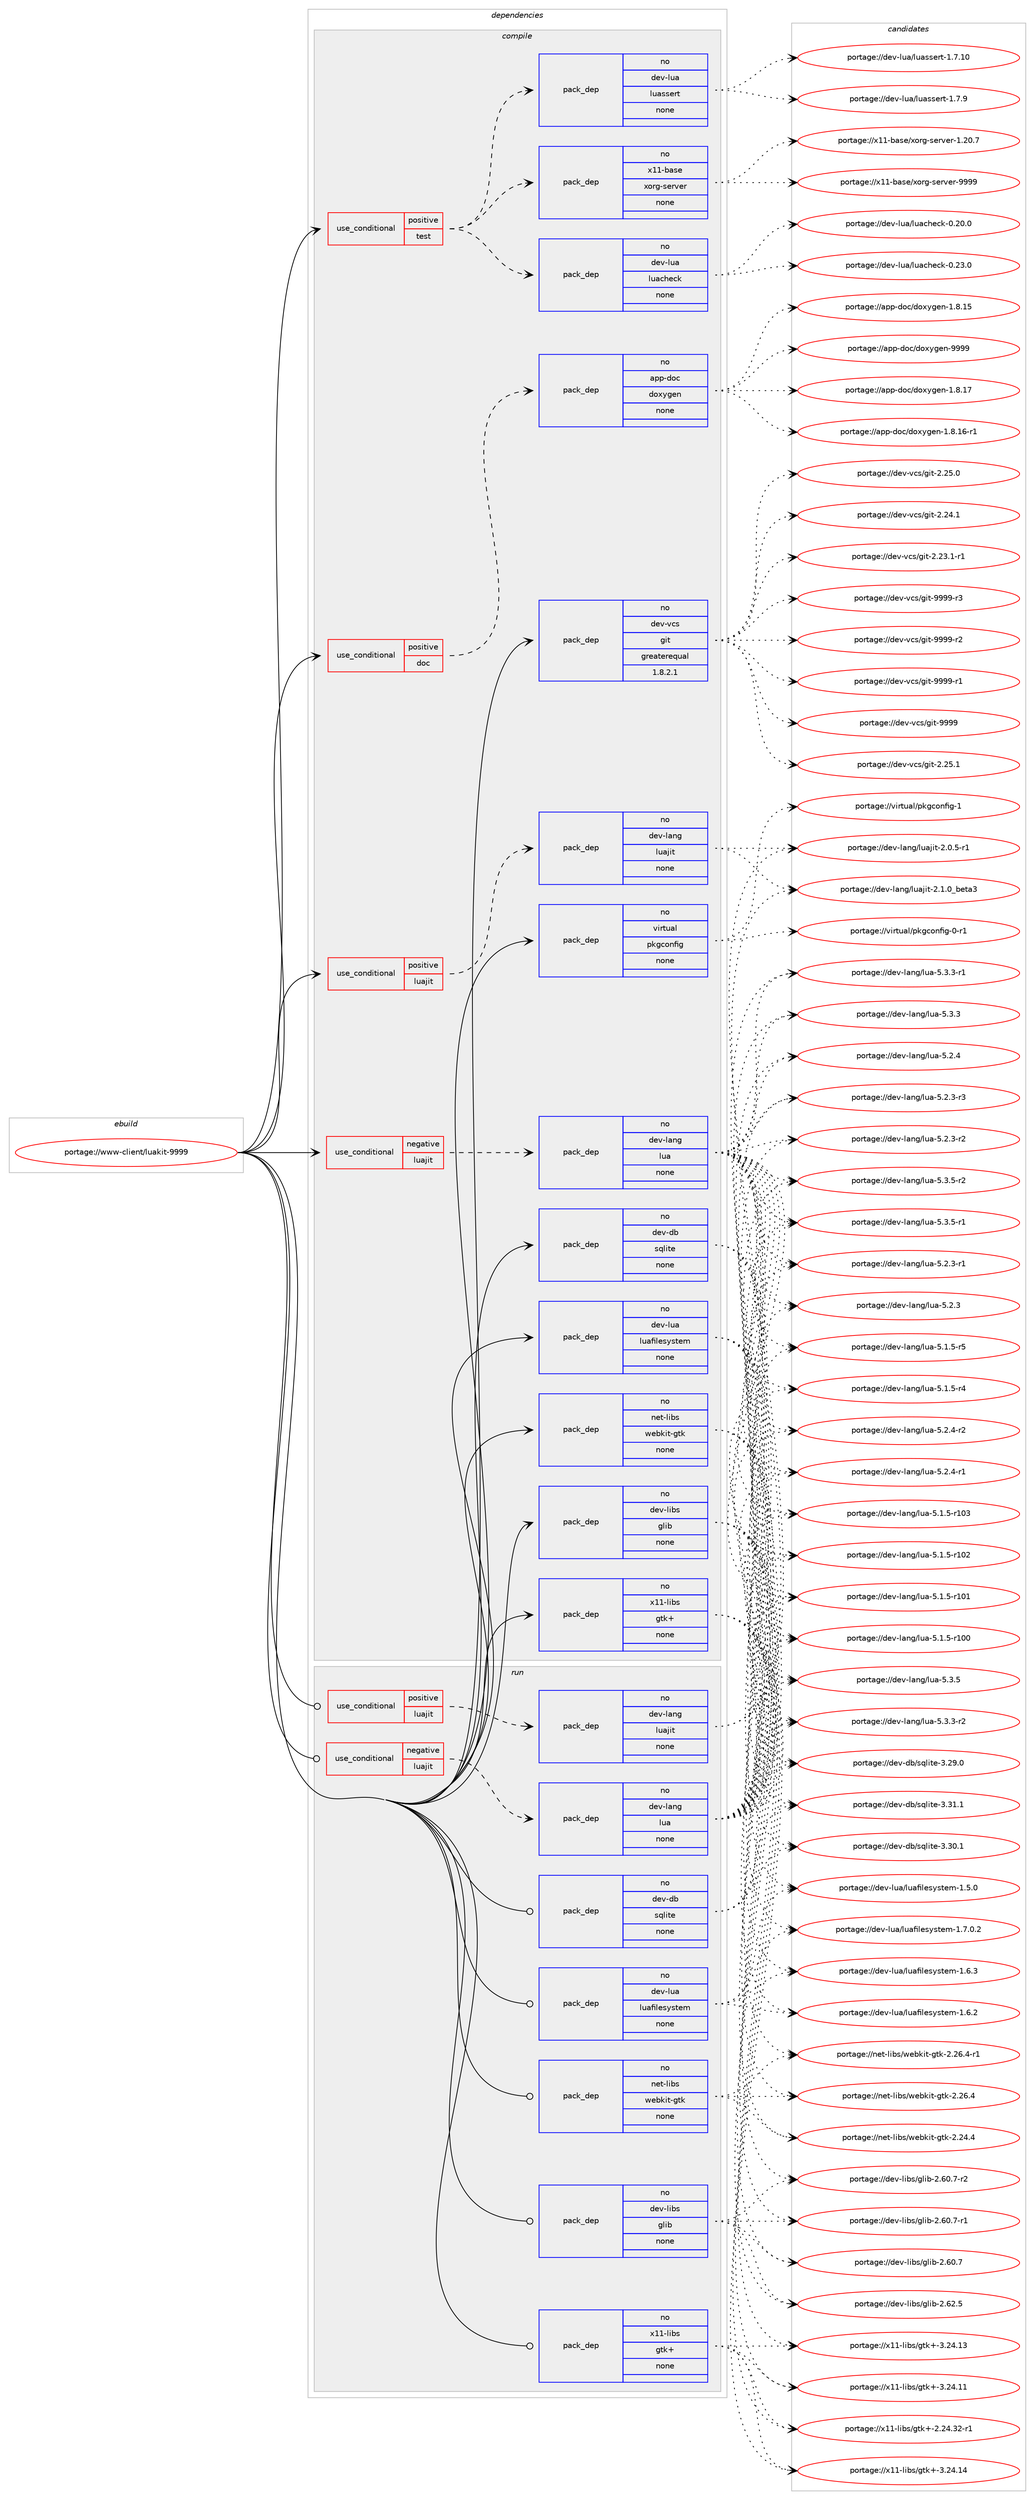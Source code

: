 digraph prolog {

# *************
# Graph options
# *************

newrank=true;
concentrate=true;
compound=true;
graph [rankdir=LR,fontname=Helvetica,fontsize=10,ranksep=1.5];#, ranksep=2.5, nodesep=0.2];
edge  [arrowhead=vee];
node  [fontname=Helvetica,fontsize=10];

# **********
# The ebuild
# **********

subgraph cluster_leftcol {
color=gray;
rank=same;
label=<<i>ebuild</i>>;
id [label="portage://www-client/luakit-9999", color=red, width=4, href="../www-client/luakit-9999.svg"];
}

# ****************
# The dependencies
# ****************

subgraph cluster_midcol {
color=gray;
label=<<i>dependencies</i>>;
subgraph cluster_compile {
fillcolor="#eeeeee";
style=filled;
label=<<i>compile</i>>;
subgraph cond908 {
dependency6608 [label=<<TABLE BORDER="0" CELLBORDER="1" CELLSPACING="0" CELLPADDING="4"><TR><TD ROWSPAN="3" CELLPADDING="10">use_conditional</TD></TR><TR><TD>negative</TD></TR><TR><TD>luajit</TD></TR></TABLE>>, shape=none, color=red];
subgraph pack5664 {
dependency6609 [label=<<TABLE BORDER="0" CELLBORDER="1" CELLSPACING="0" CELLPADDING="4" WIDTH="220"><TR><TD ROWSPAN="6" CELLPADDING="30">pack_dep</TD></TR><TR><TD WIDTH="110">no</TD></TR><TR><TD>dev-lang</TD></TR><TR><TD>lua</TD></TR><TR><TD>none</TD></TR><TR><TD></TD></TR></TABLE>>, shape=none, color=blue];
}
dependency6608:e -> dependency6609:w [weight=20,style="dashed",arrowhead="vee"];
}
id:e -> dependency6608:w [weight=20,style="solid",arrowhead="vee"];
subgraph cond909 {
dependency6610 [label=<<TABLE BORDER="0" CELLBORDER="1" CELLSPACING="0" CELLPADDING="4"><TR><TD ROWSPAN="3" CELLPADDING="10">use_conditional</TD></TR><TR><TD>positive</TD></TR><TR><TD>doc</TD></TR></TABLE>>, shape=none, color=red];
subgraph pack5665 {
dependency6611 [label=<<TABLE BORDER="0" CELLBORDER="1" CELLSPACING="0" CELLPADDING="4" WIDTH="220"><TR><TD ROWSPAN="6" CELLPADDING="30">pack_dep</TD></TR><TR><TD WIDTH="110">no</TD></TR><TR><TD>app-doc</TD></TR><TR><TD>doxygen</TD></TR><TR><TD>none</TD></TR><TR><TD></TD></TR></TABLE>>, shape=none, color=blue];
}
dependency6610:e -> dependency6611:w [weight=20,style="dashed",arrowhead="vee"];
}
id:e -> dependency6610:w [weight=20,style="solid",arrowhead="vee"];
subgraph cond910 {
dependency6612 [label=<<TABLE BORDER="0" CELLBORDER="1" CELLSPACING="0" CELLPADDING="4"><TR><TD ROWSPAN="3" CELLPADDING="10">use_conditional</TD></TR><TR><TD>positive</TD></TR><TR><TD>luajit</TD></TR></TABLE>>, shape=none, color=red];
subgraph pack5666 {
dependency6613 [label=<<TABLE BORDER="0" CELLBORDER="1" CELLSPACING="0" CELLPADDING="4" WIDTH="220"><TR><TD ROWSPAN="6" CELLPADDING="30">pack_dep</TD></TR><TR><TD WIDTH="110">no</TD></TR><TR><TD>dev-lang</TD></TR><TR><TD>luajit</TD></TR><TR><TD>none</TD></TR><TR><TD></TD></TR></TABLE>>, shape=none, color=blue];
}
dependency6612:e -> dependency6613:w [weight=20,style="dashed",arrowhead="vee"];
}
id:e -> dependency6612:w [weight=20,style="solid",arrowhead="vee"];
subgraph cond911 {
dependency6614 [label=<<TABLE BORDER="0" CELLBORDER="1" CELLSPACING="0" CELLPADDING="4"><TR><TD ROWSPAN="3" CELLPADDING="10">use_conditional</TD></TR><TR><TD>positive</TD></TR><TR><TD>test</TD></TR></TABLE>>, shape=none, color=red];
subgraph pack5667 {
dependency6615 [label=<<TABLE BORDER="0" CELLBORDER="1" CELLSPACING="0" CELLPADDING="4" WIDTH="220"><TR><TD ROWSPAN="6" CELLPADDING="30">pack_dep</TD></TR><TR><TD WIDTH="110">no</TD></TR><TR><TD>dev-lua</TD></TR><TR><TD>luassert</TD></TR><TR><TD>none</TD></TR><TR><TD></TD></TR></TABLE>>, shape=none, color=blue];
}
dependency6614:e -> dependency6615:w [weight=20,style="dashed",arrowhead="vee"];
subgraph pack5668 {
dependency6616 [label=<<TABLE BORDER="0" CELLBORDER="1" CELLSPACING="0" CELLPADDING="4" WIDTH="220"><TR><TD ROWSPAN="6" CELLPADDING="30">pack_dep</TD></TR><TR><TD WIDTH="110">no</TD></TR><TR><TD>dev-lua</TD></TR><TR><TD>luacheck</TD></TR><TR><TD>none</TD></TR><TR><TD></TD></TR></TABLE>>, shape=none, color=blue];
}
dependency6614:e -> dependency6616:w [weight=20,style="dashed",arrowhead="vee"];
subgraph pack5669 {
dependency6617 [label=<<TABLE BORDER="0" CELLBORDER="1" CELLSPACING="0" CELLPADDING="4" WIDTH="220"><TR><TD ROWSPAN="6" CELLPADDING="30">pack_dep</TD></TR><TR><TD WIDTH="110">no</TD></TR><TR><TD>x11-base</TD></TR><TR><TD>xorg-server</TD></TR><TR><TD>none</TD></TR><TR><TD></TD></TR></TABLE>>, shape=none, color=blue];
}
dependency6614:e -> dependency6617:w [weight=20,style="dashed",arrowhead="vee"];
}
id:e -> dependency6614:w [weight=20,style="solid",arrowhead="vee"];
subgraph pack5670 {
dependency6618 [label=<<TABLE BORDER="0" CELLBORDER="1" CELLSPACING="0" CELLPADDING="4" WIDTH="220"><TR><TD ROWSPAN="6" CELLPADDING="30">pack_dep</TD></TR><TR><TD WIDTH="110">no</TD></TR><TR><TD>dev-db</TD></TR><TR><TD>sqlite</TD></TR><TR><TD>none</TD></TR><TR><TD></TD></TR></TABLE>>, shape=none, color=blue];
}
id:e -> dependency6618:w [weight=20,style="solid",arrowhead="vee"];
subgraph pack5671 {
dependency6619 [label=<<TABLE BORDER="0" CELLBORDER="1" CELLSPACING="0" CELLPADDING="4" WIDTH="220"><TR><TD ROWSPAN="6" CELLPADDING="30">pack_dep</TD></TR><TR><TD WIDTH="110">no</TD></TR><TR><TD>dev-libs</TD></TR><TR><TD>glib</TD></TR><TR><TD>none</TD></TR><TR><TD></TD></TR></TABLE>>, shape=none, color=blue];
}
id:e -> dependency6619:w [weight=20,style="solid",arrowhead="vee"];
subgraph pack5672 {
dependency6620 [label=<<TABLE BORDER="0" CELLBORDER="1" CELLSPACING="0" CELLPADDING="4" WIDTH="220"><TR><TD ROWSPAN="6" CELLPADDING="30">pack_dep</TD></TR><TR><TD WIDTH="110">no</TD></TR><TR><TD>dev-lua</TD></TR><TR><TD>luafilesystem</TD></TR><TR><TD>none</TD></TR><TR><TD></TD></TR></TABLE>>, shape=none, color=blue];
}
id:e -> dependency6620:w [weight=20,style="solid",arrowhead="vee"];
subgraph pack5673 {
dependency6621 [label=<<TABLE BORDER="0" CELLBORDER="1" CELLSPACING="0" CELLPADDING="4" WIDTH="220"><TR><TD ROWSPAN="6" CELLPADDING="30">pack_dep</TD></TR><TR><TD WIDTH="110">no</TD></TR><TR><TD>dev-vcs</TD></TR><TR><TD>git</TD></TR><TR><TD>greaterequal</TD></TR><TR><TD>1.8.2.1</TD></TR></TABLE>>, shape=none, color=blue];
}
id:e -> dependency6621:w [weight=20,style="solid",arrowhead="vee"];
subgraph pack5674 {
dependency6622 [label=<<TABLE BORDER="0" CELLBORDER="1" CELLSPACING="0" CELLPADDING="4" WIDTH="220"><TR><TD ROWSPAN="6" CELLPADDING="30">pack_dep</TD></TR><TR><TD WIDTH="110">no</TD></TR><TR><TD>net-libs</TD></TR><TR><TD>webkit-gtk</TD></TR><TR><TD>none</TD></TR><TR><TD></TD></TR></TABLE>>, shape=none, color=blue];
}
id:e -> dependency6622:w [weight=20,style="solid",arrowhead="vee"];
subgraph pack5675 {
dependency6623 [label=<<TABLE BORDER="0" CELLBORDER="1" CELLSPACING="0" CELLPADDING="4" WIDTH="220"><TR><TD ROWSPAN="6" CELLPADDING="30">pack_dep</TD></TR><TR><TD WIDTH="110">no</TD></TR><TR><TD>virtual</TD></TR><TR><TD>pkgconfig</TD></TR><TR><TD>none</TD></TR><TR><TD></TD></TR></TABLE>>, shape=none, color=blue];
}
id:e -> dependency6623:w [weight=20,style="solid",arrowhead="vee"];
subgraph pack5676 {
dependency6624 [label=<<TABLE BORDER="0" CELLBORDER="1" CELLSPACING="0" CELLPADDING="4" WIDTH="220"><TR><TD ROWSPAN="6" CELLPADDING="30">pack_dep</TD></TR><TR><TD WIDTH="110">no</TD></TR><TR><TD>x11-libs</TD></TR><TR><TD>gtk+</TD></TR><TR><TD>none</TD></TR><TR><TD></TD></TR></TABLE>>, shape=none, color=blue];
}
id:e -> dependency6624:w [weight=20,style="solid",arrowhead="vee"];
}
subgraph cluster_compileandrun {
fillcolor="#eeeeee";
style=filled;
label=<<i>compile and run</i>>;
}
subgraph cluster_run {
fillcolor="#eeeeee";
style=filled;
label=<<i>run</i>>;
subgraph cond912 {
dependency6625 [label=<<TABLE BORDER="0" CELLBORDER="1" CELLSPACING="0" CELLPADDING="4"><TR><TD ROWSPAN="3" CELLPADDING="10">use_conditional</TD></TR><TR><TD>negative</TD></TR><TR><TD>luajit</TD></TR></TABLE>>, shape=none, color=red];
subgraph pack5677 {
dependency6626 [label=<<TABLE BORDER="0" CELLBORDER="1" CELLSPACING="0" CELLPADDING="4" WIDTH="220"><TR><TD ROWSPAN="6" CELLPADDING="30">pack_dep</TD></TR><TR><TD WIDTH="110">no</TD></TR><TR><TD>dev-lang</TD></TR><TR><TD>lua</TD></TR><TR><TD>none</TD></TR><TR><TD></TD></TR></TABLE>>, shape=none, color=blue];
}
dependency6625:e -> dependency6626:w [weight=20,style="dashed",arrowhead="vee"];
}
id:e -> dependency6625:w [weight=20,style="solid",arrowhead="odot"];
subgraph cond913 {
dependency6627 [label=<<TABLE BORDER="0" CELLBORDER="1" CELLSPACING="0" CELLPADDING="4"><TR><TD ROWSPAN="3" CELLPADDING="10">use_conditional</TD></TR><TR><TD>positive</TD></TR><TR><TD>luajit</TD></TR></TABLE>>, shape=none, color=red];
subgraph pack5678 {
dependency6628 [label=<<TABLE BORDER="0" CELLBORDER="1" CELLSPACING="0" CELLPADDING="4" WIDTH="220"><TR><TD ROWSPAN="6" CELLPADDING="30">pack_dep</TD></TR><TR><TD WIDTH="110">no</TD></TR><TR><TD>dev-lang</TD></TR><TR><TD>luajit</TD></TR><TR><TD>none</TD></TR><TR><TD></TD></TR></TABLE>>, shape=none, color=blue];
}
dependency6627:e -> dependency6628:w [weight=20,style="dashed",arrowhead="vee"];
}
id:e -> dependency6627:w [weight=20,style="solid",arrowhead="odot"];
subgraph pack5679 {
dependency6629 [label=<<TABLE BORDER="0" CELLBORDER="1" CELLSPACING="0" CELLPADDING="4" WIDTH="220"><TR><TD ROWSPAN="6" CELLPADDING="30">pack_dep</TD></TR><TR><TD WIDTH="110">no</TD></TR><TR><TD>dev-db</TD></TR><TR><TD>sqlite</TD></TR><TR><TD>none</TD></TR><TR><TD></TD></TR></TABLE>>, shape=none, color=blue];
}
id:e -> dependency6629:w [weight=20,style="solid",arrowhead="odot"];
subgraph pack5680 {
dependency6630 [label=<<TABLE BORDER="0" CELLBORDER="1" CELLSPACING="0" CELLPADDING="4" WIDTH="220"><TR><TD ROWSPAN="6" CELLPADDING="30">pack_dep</TD></TR><TR><TD WIDTH="110">no</TD></TR><TR><TD>dev-libs</TD></TR><TR><TD>glib</TD></TR><TR><TD>none</TD></TR><TR><TD></TD></TR></TABLE>>, shape=none, color=blue];
}
id:e -> dependency6630:w [weight=20,style="solid",arrowhead="odot"];
subgraph pack5681 {
dependency6631 [label=<<TABLE BORDER="0" CELLBORDER="1" CELLSPACING="0" CELLPADDING="4" WIDTH="220"><TR><TD ROWSPAN="6" CELLPADDING="30">pack_dep</TD></TR><TR><TD WIDTH="110">no</TD></TR><TR><TD>dev-lua</TD></TR><TR><TD>luafilesystem</TD></TR><TR><TD>none</TD></TR><TR><TD></TD></TR></TABLE>>, shape=none, color=blue];
}
id:e -> dependency6631:w [weight=20,style="solid",arrowhead="odot"];
subgraph pack5682 {
dependency6632 [label=<<TABLE BORDER="0" CELLBORDER="1" CELLSPACING="0" CELLPADDING="4" WIDTH="220"><TR><TD ROWSPAN="6" CELLPADDING="30">pack_dep</TD></TR><TR><TD WIDTH="110">no</TD></TR><TR><TD>net-libs</TD></TR><TR><TD>webkit-gtk</TD></TR><TR><TD>none</TD></TR><TR><TD></TD></TR></TABLE>>, shape=none, color=blue];
}
id:e -> dependency6632:w [weight=20,style="solid",arrowhead="odot"];
subgraph pack5683 {
dependency6633 [label=<<TABLE BORDER="0" CELLBORDER="1" CELLSPACING="0" CELLPADDING="4" WIDTH="220"><TR><TD ROWSPAN="6" CELLPADDING="30">pack_dep</TD></TR><TR><TD WIDTH="110">no</TD></TR><TR><TD>x11-libs</TD></TR><TR><TD>gtk+</TD></TR><TR><TD>none</TD></TR><TR><TD></TD></TR></TABLE>>, shape=none, color=blue];
}
id:e -> dependency6633:w [weight=20,style="solid",arrowhead="odot"];
}
}

# **************
# The candidates
# **************

subgraph cluster_choices {
rank=same;
color=gray;
label=<<i>candidates</i>>;

subgraph choice5664 {
color=black;
nodesep=1;
choice100101118451089711010347108117974553465146534511450 [label="portage://dev-lang/lua-5.3.5-r2", color=red, width=4,href="../dev-lang/lua-5.3.5-r2.svg"];
choice100101118451089711010347108117974553465146534511449 [label="portage://dev-lang/lua-5.3.5-r1", color=red, width=4,href="../dev-lang/lua-5.3.5-r1.svg"];
choice10010111845108971101034710811797455346514653 [label="portage://dev-lang/lua-5.3.5", color=red, width=4,href="../dev-lang/lua-5.3.5.svg"];
choice100101118451089711010347108117974553465146514511450 [label="portage://dev-lang/lua-5.3.3-r2", color=red, width=4,href="../dev-lang/lua-5.3.3-r2.svg"];
choice100101118451089711010347108117974553465146514511449 [label="portage://dev-lang/lua-5.3.3-r1", color=red, width=4,href="../dev-lang/lua-5.3.3-r1.svg"];
choice10010111845108971101034710811797455346514651 [label="portage://dev-lang/lua-5.3.3", color=red, width=4,href="../dev-lang/lua-5.3.3.svg"];
choice100101118451089711010347108117974553465046524511450 [label="portage://dev-lang/lua-5.2.4-r2", color=red, width=4,href="../dev-lang/lua-5.2.4-r2.svg"];
choice100101118451089711010347108117974553465046524511449 [label="portage://dev-lang/lua-5.2.4-r1", color=red, width=4,href="../dev-lang/lua-5.2.4-r1.svg"];
choice10010111845108971101034710811797455346504652 [label="portage://dev-lang/lua-5.2.4", color=red, width=4,href="../dev-lang/lua-5.2.4.svg"];
choice100101118451089711010347108117974553465046514511451 [label="portage://dev-lang/lua-5.2.3-r3", color=red, width=4,href="../dev-lang/lua-5.2.3-r3.svg"];
choice100101118451089711010347108117974553465046514511450 [label="portage://dev-lang/lua-5.2.3-r2", color=red, width=4,href="../dev-lang/lua-5.2.3-r2.svg"];
choice100101118451089711010347108117974553465046514511449 [label="portage://dev-lang/lua-5.2.3-r1", color=red, width=4,href="../dev-lang/lua-5.2.3-r1.svg"];
choice10010111845108971101034710811797455346504651 [label="portage://dev-lang/lua-5.2.3", color=red, width=4,href="../dev-lang/lua-5.2.3.svg"];
choice100101118451089711010347108117974553464946534511453 [label="portage://dev-lang/lua-5.1.5-r5", color=red, width=4,href="../dev-lang/lua-5.1.5-r5.svg"];
choice100101118451089711010347108117974553464946534511452 [label="portage://dev-lang/lua-5.1.5-r4", color=red, width=4,href="../dev-lang/lua-5.1.5-r4.svg"];
choice1001011184510897110103471081179745534649465345114494851 [label="portage://dev-lang/lua-5.1.5-r103", color=red, width=4,href="../dev-lang/lua-5.1.5-r103.svg"];
choice1001011184510897110103471081179745534649465345114494850 [label="portage://dev-lang/lua-5.1.5-r102", color=red, width=4,href="../dev-lang/lua-5.1.5-r102.svg"];
choice1001011184510897110103471081179745534649465345114494849 [label="portage://dev-lang/lua-5.1.5-r101", color=red, width=4,href="../dev-lang/lua-5.1.5-r101.svg"];
choice1001011184510897110103471081179745534649465345114494848 [label="portage://dev-lang/lua-5.1.5-r100", color=red, width=4,href="../dev-lang/lua-5.1.5-r100.svg"];
dependency6609:e -> choice100101118451089711010347108117974553465146534511450:w [style=dotted,weight="100"];
dependency6609:e -> choice100101118451089711010347108117974553465146534511449:w [style=dotted,weight="100"];
dependency6609:e -> choice10010111845108971101034710811797455346514653:w [style=dotted,weight="100"];
dependency6609:e -> choice100101118451089711010347108117974553465146514511450:w [style=dotted,weight="100"];
dependency6609:e -> choice100101118451089711010347108117974553465146514511449:w [style=dotted,weight="100"];
dependency6609:e -> choice10010111845108971101034710811797455346514651:w [style=dotted,weight="100"];
dependency6609:e -> choice100101118451089711010347108117974553465046524511450:w [style=dotted,weight="100"];
dependency6609:e -> choice100101118451089711010347108117974553465046524511449:w [style=dotted,weight="100"];
dependency6609:e -> choice10010111845108971101034710811797455346504652:w [style=dotted,weight="100"];
dependency6609:e -> choice100101118451089711010347108117974553465046514511451:w [style=dotted,weight="100"];
dependency6609:e -> choice100101118451089711010347108117974553465046514511450:w [style=dotted,weight="100"];
dependency6609:e -> choice100101118451089711010347108117974553465046514511449:w [style=dotted,weight="100"];
dependency6609:e -> choice10010111845108971101034710811797455346504651:w [style=dotted,weight="100"];
dependency6609:e -> choice100101118451089711010347108117974553464946534511453:w [style=dotted,weight="100"];
dependency6609:e -> choice100101118451089711010347108117974553464946534511452:w [style=dotted,weight="100"];
dependency6609:e -> choice1001011184510897110103471081179745534649465345114494851:w [style=dotted,weight="100"];
dependency6609:e -> choice1001011184510897110103471081179745534649465345114494850:w [style=dotted,weight="100"];
dependency6609:e -> choice1001011184510897110103471081179745534649465345114494849:w [style=dotted,weight="100"];
dependency6609:e -> choice1001011184510897110103471081179745534649465345114494848:w [style=dotted,weight="100"];
}
subgraph choice5665 {
color=black;
nodesep=1;
choice971121124510011199471001111201211031011104557575757 [label="portage://app-doc/doxygen-9999", color=red, width=4,href="../app-doc/doxygen-9999.svg"];
choice9711211245100111994710011112012110310111045494656464955 [label="portage://app-doc/doxygen-1.8.17", color=red, width=4,href="../app-doc/doxygen-1.8.17.svg"];
choice97112112451001119947100111120121103101110454946564649544511449 [label="portage://app-doc/doxygen-1.8.16-r1", color=red, width=4,href="../app-doc/doxygen-1.8.16-r1.svg"];
choice9711211245100111994710011112012110310111045494656464953 [label="portage://app-doc/doxygen-1.8.15", color=red, width=4,href="../app-doc/doxygen-1.8.15.svg"];
dependency6611:e -> choice971121124510011199471001111201211031011104557575757:w [style=dotted,weight="100"];
dependency6611:e -> choice9711211245100111994710011112012110310111045494656464955:w [style=dotted,weight="100"];
dependency6611:e -> choice97112112451001119947100111120121103101110454946564649544511449:w [style=dotted,weight="100"];
dependency6611:e -> choice9711211245100111994710011112012110310111045494656464953:w [style=dotted,weight="100"];
}
subgraph choice5666 {
color=black;
nodesep=1;
choice1001011184510897110103471081179710610511645504649464895981011169751 [label="portage://dev-lang/luajit-2.1.0_beta3", color=red, width=4,href="../dev-lang/luajit-2.1.0_beta3.svg"];
choice100101118451089711010347108117971061051164550464846534511449 [label="portage://dev-lang/luajit-2.0.5-r1", color=red, width=4,href="../dev-lang/luajit-2.0.5-r1.svg"];
dependency6613:e -> choice1001011184510897110103471081179710610511645504649464895981011169751:w [style=dotted,weight="100"];
dependency6613:e -> choice100101118451089711010347108117971061051164550464846534511449:w [style=dotted,weight="100"];
}
subgraph choice5667 {
color=black;
nodesep=1;
choice10010111845108117974710811797115115101114116454946554657 [label="portage://dev-lua/luassert-1.7.9", color=red, width=4,href="../dev-lua/luassert-1.7.9.svg"];
choice1001011184510811797471081179711511510111411645494655464948 [label="portage://dev-lua/luassert-1.7.10", color=red, width=4,href="../dev-lua/luassert-1.7.10.svg"];
dependency6615:e -> choice10010111845108117974710811797115115101114116454946554657:w [style=dotted,weight="100"];
dependency6615:e -> choice1001011184510811797471081179711511510111411645494655464948:w [style=dotted,weight="100"];
}
subgraph choice5668 {
color=black;
nodesep=1;
choice10010111845108117974710811797991041019910745484650514648 [label="portage://dev-lua/luacheck-0.23.0", color=red, width=4,href="../dev-lua/luacheck-0.23.0.svg"];
choice10010111845108117974710811797991041019910745484650484648 [label="portage://dev-lua/luacheck-0.20.0", color=red, width=4,href="../dev-lua/luacheck-0.20.0.svg"];
dependency6616:e -> choice10010111845108117974710811797991041019910745484650514648:w [style=dotted,weight="100"];
dependency6616:e -> choice10010111845108117974710811797991041019910745484650484648:w [style=dotted,weight="100"];
}
subgraph choice5669 {
color=black;
nodesep=1;
choice120494945989711510147120111114103451151011141181011144557575757 [label="portage://x11-base/xorg-server-9999", color=red, width=4,href="../x11-base/xorg-server-9999.svg"];
choice1204949459897115101471201111141034511510111411810111445494650484655 [label="portage://x11-base/xorg-server-1.20.7", color=red, width=4,href="../x11-base/xorg-server-1.20.7.svg"];
dependency6617:e -> choice120494945989711510147120111114103451151011141181011144557575757:w [style=dotted,weight="100"];
dependency6617:e -> choice1204949459897115101471201111141034511510111411810111445494650484655:w [style=dotted,weight="100"];
}
subgraph choice5670 {
color=black;
nodesep=1;
choice10010111845100984711511310810511610145514651494649 [label="portage://dev-db/sqlite-3.31.1", color=red, width=4,href="../dev-db/sqlite-3.31.1.svg"];
choice10010111845100984711511310810511610145514651484649 [label="portage://dev-db/sqlite-3.30.1", color=red, width=4,href="../dev-db/sqlite-3.30.1.svg"];
choice10010111845100984711511310810511610145514650574648 [label="portage://dev-db/sqlite-3.29.0", color=red, width=4,href="../dev-db/sqlite-3.29.0.svg"];
dependency6618:e -> choice10010111845100984711511310810511610145514651494649:w [style=dotted,weight="100"];
dependency6618:e -> choice10010111845100984711511310810511610145514651484649:w [style=dotted,weight="100"];
dependency6618:e -> choice10010111845100984711511310810511610145514650574648:w [style=dotted,weight="100"];
}
subgraph choice5671 {
color=black;
nodesep=1;
choice1001011184510810598115471031081059845504654504653 [label="portage://dev-libs/glib-2.62.5", color=red, width=4,href="../dev-libs/glib-2.62.5.svg"];
choice10010111845108105981154710310810598455046544846554511450 [label="portage://dev-libs/glib-2.60.7-r2", color=red, width=4,href="../dev-libs/glib-2.60.7-r2.svg"];
choice10010111845108105981154710310810598455046544846554511449 [label="portage://dev-libs/glib-2.60.7-r1", color=red, width=4,href="../dev-libs/glib-2.60.7-r1.svg"];
choice1001011184510810598115471031081059845504654484655 [label="portage://dev-libs/glib-2.60.7", color=red, width=4,href="../dev-libs/glib-2.60.7.svg"];
dependency6619:e -> choice1001011184510810598115471031081059845504654504653:w [style=dotted,weight="100"];
dependency6619:e -> choice10010111845108105981154710310810598455046544846554511450:w [style=dotted,weight="100"];
dependency6619:e -> choice10010111845108105981154710310810598455046544846554511449:w [style=dotted,weight="100"];
dependency6619:e -> choice1001011184510810598115471031081059845504654484655:w [style=dotted,weight="100"];
}
subgraph choice5672 {
color=black;
nodesep=1;
choice100101118451081179747108117971021051081011151211151161011094549465546484650 [label="portage://dev-lua/luafilesystem-1.7.0.2", color=red, width=4,href="../dev-lua/luafilesystem-1.7.0.2.svg"];
choice10010111845108117974710811797102105108101115121115116101109454946544651 [label="portage://dev-lua/luafilesystem-1.6.3", color=red, width=4,href="../dev-lua/luafilesystem-1.6.3.svg"];
choice10010111845108117974710811797102105108101115121115116101109454946544650 [label="portage://dev-lua/luafilesystem-1.6.2", color=red, width=4,href="../dev-lua/luafilesystem-1.6.2.svg"];
choice10010111845108117974710811797102105108101115121115116101109454946534648 [label="portage://dev-lua/luafilesystem-1.5.0", color=red, width=4,href="../dev-lua/luafilesystem-1.5.0.svg"];
dependency6620:e -> choice100101118451081179747108117971021051081011151211151161011094549465546484650:w [style=dotted,weight="100"];
dependency6620:e -> choice10010111845108117974710811797102105108101115121115116101109454946544651:w [style=dotted,weight="100"];
dependency6620:e -> choice10010111845108117974710811797102105108101115121115116101109454946544650:w [style=dotted,weight="100"];
dependency6620:e -> choice10010111845108117974710811797102105108101115121115116101109454946534648:w [style=dotted,weight="100"];
}
subgraph choice5673 {
color=black;
nodesep=1;
choice10010111845118991154710310511645575757574511451 [label="portage://dev-vcs/git-9999-r3", color=red, width=4,href="../dev-vcs/git-9999-r3.svg"];
choice10010111845118991154710310511645575757574511450 [label="portage://dev-vcs/git-9999-r2", color=red, width=4,href="../dev-vcs/git-9999-r2.svg"];
choice10010111845118991154710310511645575757574511449 [label="portage://dev-vcs/git-9999-r1", color=red, width=4,href="../dev-vcs/git-9999-r1.svg"];
choice1001011184511899115471031051164557575757 [label="portage://dev-vcs/git-9999", color=red, width=4,href="../dev-vcs/git-9999.svg"];
choice10010111845118991154710310511645504650534649 [label="portage://dev-vcs/git-2.25.1", color=red, width=4,href="../dev-vcs/git-2.25.1.svg"];
choice10010111845118991154710310511645504650534648 [label="portage://dev-vcs/git-2.25.0", color=red, width=4,href="../dev-vcs/git-2.25.0.svg"];
choice10010111845118991154710310511645504650524649 [label="portage://dev-vcs/git-2.24.1", color=red, width=4,href="../dev-vcs/git-2.24.1.svg"];
choice100101118451189911547103105116455046505146494511449 [label="portage://dev-vcs/git-2.23.1-r1", color=red, width=4,href="../dev-vcs/git-2.23.1-r1.svg"];
dependency6621:e -> choice10010111845118991154710310511645575757574511451:w [style=dotted,weight="100"];
dependency6621:e -> choice10010111845118991154710310511645575757574511450:w [style=dotted,weight="100"];
dependency6621:e -> choice10010111845118991154710310511645575757574511449:w [style=dotted,weight="100"];
dependency6621:e -> choice1001011184511899115471031051164557575757:w [style=dotted,weight="100"];
dependency6621:e -> choice10010111845118991154710310511645504650534649:w [style=dotted,weight="100"];
dependency6621:e -> choice10010111845118991154710310511645504650534648:w [style=dotted,weight="100"];
dependency6621:e -> choice10010111845118991154710310511645504650524649:w [style=dotted,weight="100"];
dependency6621:e -> choice100101118451189911547103105116455046505146494511449:w [style=dotted,weight="100"];
}
subgraph choice5674 {
color=black;
nodesep=1;
choice1101011164510810598115471191019810710511645103116107455046505446524511449 [label="portage://net-libs/webkit-gtk-2.26.4-r1", color=red, width=4,href="../net-libs/webkit-gtk-2.26.4-r1.svg"];
choice110101116451081059811547119101981071051164510311610745504650544652 [label="portage://net-libs/webkit-gtk-2.26.4", color=red, width=4,href="../net-libs/webkit-gtk-2.26.4.svg"];
choice110101116451081059811547119101981071051164510311610745504650524652 [label="portage://net-libs/webkit-gtk-2.24.4", color=red, width=4,href="../net-libs/webkit-gtk-2.24.4.svg"];
dependency6622:e -> choice1101011164510810598115471191019810710511645103116107455046505446524511449:w [style=dotted,weight="100"];
dependency6622:e -> choice110101116451081059811547119101981071051164510311610745504650544652:w [style=dotted,weight="100"];
dependency6622:e -> choice110101116451081059811547119101981071051164510311610745504650524652:w [style=dotted,weight="100"];
}
subgraph choice5675 {
color=black;
nodesep=1;
choice1181051141161179710847112107103991111101021051034549 [label="portage://virtual/pkgconfig-1", color=red, width=4,href="../virtual/pkgconfig-1.svg"];
choice11810511411611797108471121071039911111010210510345484511449 [label="portage://virtual/pkgconfig-0-r1", color=red, width=4,href="../virtual/pkgconfig-0-r1.svg"];
dependency6623:e -> choice1181051141161179710847112107103991111101021051034549:w [style=dotted,weight="100"];
dependency6623:e -> choice11810511411611797108471121071039911111010210510345484511449:w [style=dotted,weight="100"];
}
subgraph choice5676 {
color=black;
nodesep=1;
choice1204949451081059811547103116107434551465052464952 [label="portage://x11-libs/gtk+-3.24.14", color=red, width=4,href="../x11-libs/gtk+-3.24.14.svg"];
choice1204949451081059811547103116107434551465052464951 [label="portage://x11-libs/gtk+-3.24.13", color=red, width=4,href="../x11-libs/gtk+-3.24.13.svg"];
choice1204949451081059811547103116107434551465052464949 [label="portage://x11-libs/gtk+-3.24.11", color=red, width=4,href="../x11-libs/gtk+-3.24.11.svg"];
choice12049494510810598115471031161074345504650524651504511449 [label="portage://x11-libs/gtk+-2.24.32-r1", color=red, width=4,href="../x11-libs/gtk+-2.24.32-r1.svg"];
dependency6624:e -> choice1204949451081059811547103116107434551465052464952:w [style=dotted,weight="100"];
dependency6624:e -> choice1204949451081059811547103116107434551465052464951:w [style=dotted,weight="100"];
dependency6624:e -> choice1204949451081059811547103116107434551465052464949:w [style=dotted,weight="100"];
dependency6624:e -> choice12049494510810598115471031161074345504650524651504511449:w [style=dotted,weight="100"];
}
subgraph choice5677 {
color=black;
nodesep=1;
choice100101118451089711010347108117974553465146534511450 [label="portage://dev-lang/lua-5.3.5-r2", color=red, width=4,href="../dev-lang/lua-5.3.5-r2.svg"];
choice100101118451089711010347108117974553465146534511449 [label="portage://dev-lang/lua-5.3.5-r1", color=red, width=4,href="../dev-lang/lua-5.3.5-r1.svg"];
choice10010111845108971101034710811797455346514653 [label="portage://dev-lang/lua-5.3.5", color=red, width=4,href="../dev-lang/lua-5.3.5.svg"];
choice100101118451089711010347108117974553465146514511450 [label="portage://dev-lang/lua-5.3.3-r2", color=red, width=4,href="../dev-lang/lua-5.3.3-r2.svg"];
choice100101118451089711010347108117974553465146514511449 [label="portage://dev-lang/lua-5.3.3-r1", color=red, width=4,href="../dev-lang/lua-5.3.3-r1.svg"];
choice10010111845108971101034710811797455346514651 [label="portage://dev-lang/lua-5.3.3", color=red, width=4,href="../dev-lang/lua-5.3.3.svg"];
choice100101118451089711010347108117974553465046524511450 [label="portage://dev-lang/lua-5.2.4-r2", color=red, width=4,href="../dev-lang/lua-5.2.4-r2.svg"];
choice100101118451089711010347108117974553465046524511449 [label="portage://dev-lang/lua-5.2.4-r1", color=red, width=4,href="../dev-lang/lua-5.2.4-r1.svg"];
choice10010111845108971101034710811797455346504652 [label="portage://dev-lang/lua-5.2.4", color=red, width=4,href="../dev-lang/lua-5.2.4.svg"];
choice100101118451089711010347108117974553465046514511451 [label="portage://dev-lang/lua-5.2.3-r3", color=red, width=4,href="../dev-lang/lua-5.2.3-r3.svg"];
choice100101118451089711010347108117974553465046514511450 [label="portage://dev-lang/lua-5.2.3-r2", color=red, width=4,href="../dev-lang/lua-5.2.3-r2.svg"];
choice100101118451089711010347108117974553465046514511449 [label="portage://dev-lang/lua-5.2.3-r1", color=red, width=4,href="../dev-lang/lua-5.2.3-r1.svg"];
choice10010111845108971101034710811797455346504651 [label="portage://dev-lang/lua-5.2.3", color=red, width=4,href="../dev-lang/lua-5.2.3.svg"];
choice100101118451089711010347108117974553464946534511453 [label="portage://dev-lang/lua-5.1.5-r5", color=red, width=4,href="../dev-lang/lua-5.1.5-r5.svg"];
choice100101118451089711010347108117974553464946534511452 [label="portage://dev-lang/lua-5.1.5-r4", color=red, width=4,href="../dev-lang/lua-5.1.5-r4.svg"];
choice1001011184510897110103471081179745534649465345114494851 [label="portage://dev-lang/lua-5.1.5-r103", color=red, width=4,href="../dev-lang/lua-5.1.5-r103.svg"];
choice1001011184510897110103471081179745534649465345114494850 [label="portage://dev-lang/lua-5.1.5-r102", color=red, width=4,href="../dev-lang/lua-5.1.5-r102.svg"];
choice1001011184510897110103471081179745534649465345114494849 [label="portage://dev-lang/lua-5.1.5-r101", color=red, width=4,href="../dev-lang/lua-5.1.5-r101.svg"];
choice1001011184510897110103471081179745534649465345114494848 [label="portage://dev-lang/lua-5.1.5-r100", color=red, width=4,href="../dev-lang/lua-5.1.5-r100.svg"];
dependency6626:e -> choice100101118451089711010347108117974553465146534511450:w [style=dotted,weight="100"];
dependency6626:e -> choice100101118451089711010347108117974553465146534511449:w [style=dotted,weight="100"];
dependency6626:e -> choice10010111845108971101034710811797455346514653:w [style=dotted,weight="100"];
dependency6626:e -> choice100101118451089711010347108117974553465146514511450:w [style=dotted,weight="100"];
dependency6626:e -> choice100101118451089711010347108117974553465146514511449:w [style=dotted,weight="100"];
dependency6626:e -> choice10010111845108971101034710811797455346514651:w [style=dotted,weight="100"];
dependency6626:e -> choice100101118451089711010347108117974553465046524511450:w [style=dotted,weight="100"];
dependency6626:e -> choice100101118451089711010347108117974553465046524511449:w [style=dotted,weight="100"];
dependency6626:e -> choice10010111845108971101034710811797455346504652:w [style=dotted,weight="100"];
dependency6626:e -> choice100101118451089711010347108117974553465046514511451:w [style=dotted,weight="100"];
dependency6626:e -> choice100101118451089711010347108117974553465046514511450:w [style=dotted,weight="100"];
dependency6626:e -> choice100101118451089711010347108117974553465046514511449:w [style=dotted,weight="100"];
dependency6626:e -> choice10010111845108971101034710811797455346504651:w [style=dotted,weight="100"];
dependency6626:e -> choice100101118451089711010347108117974553464946534511453:w [style=dotted,weight="100"];
dependency6626:e -> choice100101118451089711010347108117974553464946534511452:w [style=dotted,weight="100"];
dependency6626:e -> choice1001011184510897110103471081179745534649465345114494851:w [style=dotted,weight="100"];
dependency6626:e -> choice1001011184510897110103471081179745534649465345114494850:w [style=dotted,weight="100"];
dependency6626:e -> choice1001011184510897110103471081179745534649465345114494849:w [style=dotted,weight="100"];
dependency6626:e -> choice1001011184510897110103471081179745534649465345114494848:w [style=dotted,weight="100"];
}
subgraph choice5678 {
color=black;
nodesep=1;
choice1001011184510897110103471081179710610511645504649464895981011169751 [label="portage://dev-lang/luajit-2.1.0_beta3", color=red, width=4,href="../dev-lang/luajit-2.1.0_beta3.svg"];
choice100101118451089711010347108117971061051164550464846534511449 [label="portage://dev-lang/luajit-2.0.5-r1", color=red, width=4,href="../dev-lang/luajit-2.0.5-r1.svg"];
dependency6628:e -> choice1001011184510897110103471081179710610511645504649464895981011169751:w [style=dotted,weight="100"];
dependency6628:e -> choice100101118451089711010347108117971061051164550464846534511449:w [style=dotted,weight="100"];
}
subgraph choice5679 {
color=black;
nodesep=1;
choice10010111845100984711511310810511610145514651494649 [label="portage://dev-db/sqlite-3.31.1", color=red, width=4,href="../dev-db/sqlite-3.31.1.svg"];
choice10010111845100984711511310810511610145514651484649 [label="portage://dev-db/sqlite-3.30.1", color=red, width=4,href="../dev-db/sqlite-3.30.1.svg"];
choice10010111845100984711511310810511610145514650574648 [label="portage://dev-db/sqlite-3.29.0", color=red, width=4,href="../dev-db/sqlite-3.29.0.svg"];
dependency6629:e -> choice10010111845100984711511310810511610145514651494649:w [style=dotted,weight="100"];
dependency6629:e -> choice10010111845100984711511310810511610145514651484649:w [style=dotted,weight="100"];
dependency6629:e -> choice10010111845100984711511310810511610145514650574648:w [style=dotted,weight="100"];
}
subgraph choice5680 {
color=black;
nodesep=1;
choice1001011184510810598115471031081059845504654504653 [label="portage://dev-libs/glib-2.62.5", color=red, width=4,href="../dev-libs/glib-2.62.5.svg"];
choice10010111845108105981154710310810598455046544846554511450 [label="portage://dev-libs/glib-2.60.7-r2", color=red, width=4,href="../dev-libs/glib-2.60.7-r2.svg"];
choice10010111845108105981154710310810598455046544846554511449 [label="portage://dev-libs/glib-2.60.7-r1", color=red, width=4,href="../dev-libs/glib-2.60.7-r1.svg"];
choice1001011184510810598115471031081059845504654484655 [label="portage://dev-libs/glib-2.60.7", color=red, width=4,href="../dev-libs/glib-2.60.7.svg"];
dependency6630:e -> choice1001011184510810598115471031081059845504654504653:w [style=dotted,weight="100"];
dependency6630:e -> choice10010111845108105981154710310810598455046544846554511450:w [style=dotted,weight="100"];
dependency6630:e -> choice10010111845108105981154710310810598455046544846554511449:w [style=dotted,weight="100"];
dependency6630:e -> choice1001011184510810598115471031081059845504654484655:w [style=dotted,weight="100"];
}
subgraph choice5681 {
color=black;
nodesep=1;
choice100101118451081179747108117971021051081011151211151161011094549465546484650 [label="portage://dev-lua/luafilesystem-1.7.0.2", color=red, width=4,href="../dev-lua/luafilesystem-1.7.0.2.svg"];
choice10010111845108117974710811797102105108101115121115116101109454946544651 [label="portage://dev-lua/luafilesystem-1.6.3", color=red, width=4,href="../dev-lua/luafilesystem-1.6.3.svg"];
choice10010111845108117974710811797102105108101115121115116101109454946544650 [label="portage://dev-lua/luafilesystem-1.6.2", color=red, width=4,href="../dev-lua/luafilesystem-1.6.2.svg"];
choice10010111845108117974710811797102105108101115121115116101109454946534648 [label="portage://dev-lua/luafilesystem-1.5.0", color=red, width=4,href="../dev-lua/luafilesystem-1.5.0.svg"];
dependency6631:e -> choice100101118451081179747108117971021051081011151211151161011094549465546484650:w [style=dotted,weight="100"];
dependency6631:e -> choice10010111845108117974710811797102105108101115121115116101109454946544651:w [style=dotted,weight="100"];
dependency6631:e -> choice10010111845108117974710811797102105108101115121115116101109454946544650:w [style=dotted,weight="100"];
dependency6631:e -> choice10010111845108117974710811797102105108101115121115116101109454946534648:w [style=dotted,weight="100"];
}
subgraph choice5682 {
color=black;
nodesep=1;
choice1101011164510810598115471191019810710511645103116107455046505446524511449 [label="portage://net-libs/webkit-gtk-2.26.4-r1", color=red, width=4,href="../net-libs/webkit-gtk-2.26.4-r1.svg"];
choice110101116451081059811547119101981071051164510311610745504650544652 [label="portage://net-libs/webkit-gtk-2.26.4", color=red, width=4,href="../net-libs/webkit-gtk-2.26.4.svg"];
choice110101116451081059811547119101981071051164510311610745504650524652 [label="portage://net-libs/webkit-gtk-2.24.4", color=red, width=4,href="../net-libs/webkit-gtk-2.24.4.svg"];
dependency6632:e -> choice1101011164510810598115471191019810710511645103116107455046505446524511449:w [style=dotted,weight="100"];
dependency6632:e -> choice110101116451081059811547119101981071051164510311610745504650544652:w [style=dotted,weight="100"];
dependency6632:e -> choice110101116451081059811547119101981071051164510311610745504650524652:w [style=dotted,weight="100"];
}
subgraph choice5683 {
color=black;
nodesep=1;
choice1204949451081059811547103116107434551465052464952 [label="portage://x11-libs/gtk+-3.24.14", color=red, width=4,href="../x11-libs/gtk+-3.24.14.svg"];
choice1204949451081059811547103116107434551465052464951 [label="portage://x11-libs/gtk+-3.24.13", color=red, width=4,href="../x11-libs/gtk+-3.24.13.svg"];
choice1204949451081059811547103116107434551465052464949 [label="portage://x11-libs/gtk+-3.24.11", color=red, width=4,href="../x11-libs/gtk+-3.24.11.svg"];
choice12049494510810598115471031161074345504650524651504511449 [label="portage://x11-libs/gtk+-2.24.32-r1", color=red, width=4,href="../x11-libs/gtk+-2.24.32-r1.svg"];
dependency6633:e -> choice1204949451081059811547103116107434551465052464952:w [style=dotted,weight="100"];
dependency6633:e -> choice1204949451081059811547103116107434551465052464951:w [style=dotted,weight="100"];
dependency6633:e -> choice1204949451081059811547103116107434551465052464949:w [style=dotted,weight="100"];
dependency6633:e -> choice12049494510810598115471031161074345504650524651504511449:w [style=dotted,weight="100"];
}
}

}
